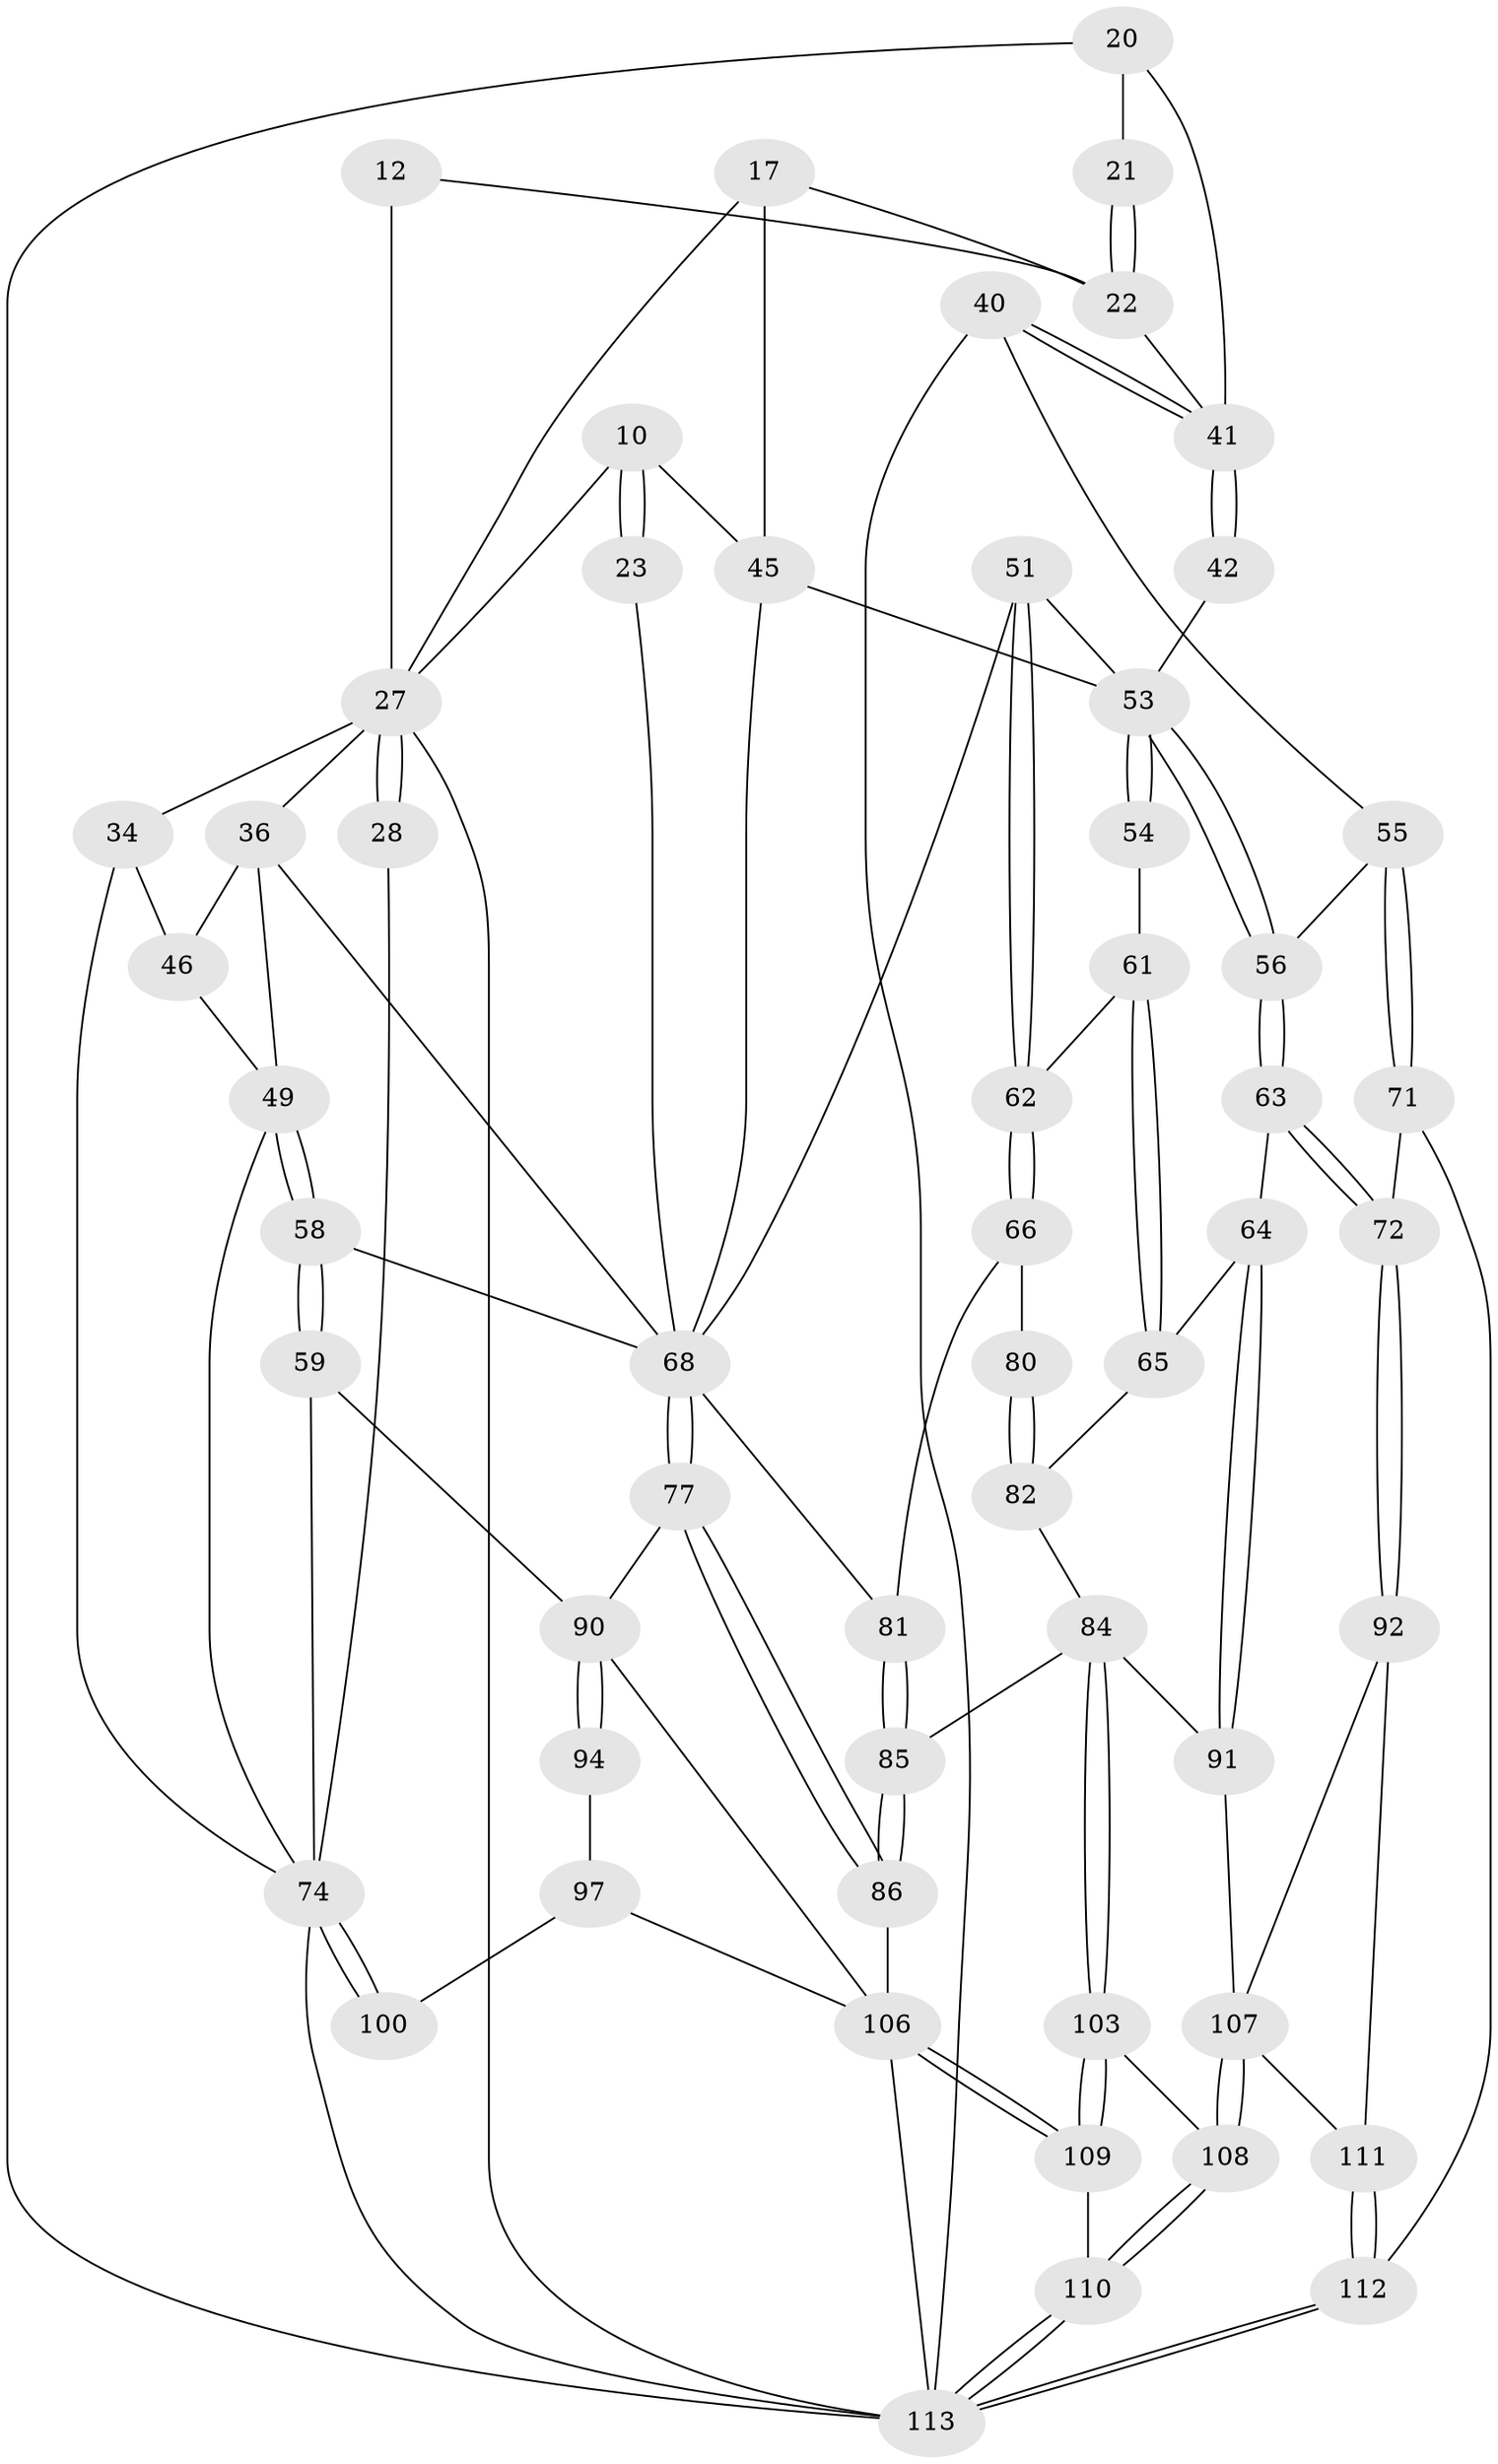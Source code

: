 // original degree distribution, {3: 0.04424778761061947, 5: 0.504424778761062, 4: 0.21238938053097345, 6: 0.23893805309734514}
// Generated by graph-tools (version 1.1) at 2025/06/03/04/25 22:06:55]
// undirected, 56 vertices, 125 edges
graph export_dot {
graph [start="1"]
  node [color=gray90,style=filled];
  10 [pos="+0.47450139230768756+0.0566298297801842",super="+6+5"];
  12 [pos="+1+0",super="+11"];
  17 [pos="+0.6565771449976302+0.17154911156002584",super="+8"];
  20 [pos="+0.9615607995697327+0.12456454582575477"];
  21 [pos="+0.8267786262408097+0.08625360272728201"];
  22 [pos="+0.7411285357365469+0.15052260633014453",super="+18"];
  23 [pos="+0.34760788518482977+0.11574249880169256"];
  27 [pos="+0.10172889152397657+0.10866420039835323",super="+7+14"];
  28 [pos="+0+0.20342587290950398"];
  34 [pos="+0.07526565309570173+0.21406143754119153",super="+31"];
  36 [pos="+0.30662817721722635+0.2518481007264925",super="+29"];
  40 [pos="+1+0.42949798163503866"];
  41 [pos="+0.9591589061761272+0.326514004988825",super="+37+38"];
  42 [pos="+0.7982874128758362+0.30214747562218963"];
  45 [pos="+0.5964851906909858+0.2252599033968547",super="+26+24"];
  46 [pos="+0.17863109957280696+0.23195112107983562",super="+30"];
  49 [pos="+0.18745014218085798+0.3759391183271059",super="+47"];
  51 [pos="+0.5022506493383816+0.4393286814166395"];
  53 [pos="+0.7560578564032056+0.44190643686950376",super="+43+50"];
  54 [pos="+0.7156540655895778+0.43097545314352353"];
  55 [pos="+0.8508512503280363+0.4651948749284375"];
  56 [pos="+0.7601681340706561+0.4506391744795097"];
  58 [pos="+0.19226338167610166+0.39466408990642116"];
  59 [pos="+0.0002691378492630035+0.5282652116442706"];
  61 [pos="+0.5770543019545636+0.4930876617055312"];
  62 [pos="+0.5024689379722276+0.43983079675807335"];
  63 [pos="+0.7246843433227242+0.562731891494748"];
  64 [pos="+0.665877290972214+0.5823931410123422"];
  65 [pos="+0.6320049967707406+0.5690507680938023"];
  66 [pos="+0.48838615193737384+0.5563253239778119"];
  68 [pos="+0.3036622534722886+0.5157929387637845",super="+57+52+25"];
  71 [pos="+0.8797495315114966+0.6420183205082499"];
  72 [pos="+0.787246202806593+0.6310806450343727"];
  74 [pos="+0+1",super="+73"];
  77 [pos="+0.29015630618348504+0.5467054070818499"];
  80 [pos="+0.39933251823471055+0.5834853351802345",super="+70"];
  81 [pos="+0.3980969793502329+0.5829537774544239",super="+67"];
  82 [pos="+0.49024517972408177+0.6531561608497644",super="+69"];
  84 [pos="+0.4519084063660272+0.7673653169215541",super="+83"];
  85 [pos="+0.38282948317215937+0.7704322106659052"];
  86 [pos="+0.3565127572155289+0.7733271361737515"];
  90 [pos="+0.23376422826720852+0.7343282689746797",super="+78+79"];
  91 [pos="+0.6353070841913377+0.6732274346214987"];
  92 [pos="+0.7365170454712294+0.7554430815729115"];
  94 [pos="+0.13981759563984525+0.6848130205367821"];
  97 [pos="+0.14809359753530282+0.7788398071113047",super="+95"];
  100 [pos="+0.1165387495028137+0.796319737571957",super="+96"];
  103 [pos="+0.46429271504099806+0.7796942269619475"];
  106 [pos="+0.1554704145131719+1",super="+89"];
  107 [pos="+0.6683699775167815+0.9250469785355826",super="+105+101"];
  108 [pos="+0.5895133645142575+1",super="+102"];
  109 [pos="+0.4392523026150131+1"];
  110 [pos="+0.5877749529263266+1"];
  111 [pos="+0.7609158451895389+0.8756240334609128",super="+104+99"];
  112 [pos="+0.8260207894780568+1",super="+98+87"];
  113 [pos="+0.7798833630978717+1",super="+75+76"];
  10 -- 23 [weight=2];
  10 -- 23;
  10 -- 27;
  10 -- 45;
  12 -- 27 [weight=2];
  12 -- 22;
  17 -- 27;
  17 -- 45 [weight=2];
  17 -- 22;
  20 -- 21;
  20 -- 41;
  20 -- 113;
  21 -- 22 [weight=2];
  21 -- 22;
  22 -- 41;
  23 -- 68;
  27 -- 28 [weight=2];
  27 -- 28;
  27 -- 34;
  27 -- 113 [weight=3];
  27 -- 36;
  28 -- 74;
  34 -- 46 [weight=2];
  34 -- 74;
  36 -- 49;
  36 -- 68;
  36 -- 46;
  40 -- 41;
  40 -- 41;
  40 -- 55;
  40 -- 113;
  41 -- 42 [weight=2];
  41 -- 42;
  42 -- 53;
  45 -- 53;
  45 -- 68 [weight=2];
  46 -- 49;
  49 -- 58;
  49 -- 58;
  49 -- 74;
  51 -- 62;
  51 -- 62;
  51 -- 53;
  51 -- 68;
  53 -- 54 [weight=2];
  53 -- 54;
  53 -- 56;
  53 -- 56;
  54 -- 61;
  55 -- 56;
  55 -- 71;
  55 -- 71;
  56 -- 63;
  56 -- 63;
  58 -- 59;
  58 -- 59;
  58 -- 68;
  59 -- 74;
  59 -- 90;
  61 -- 62;
  61 -- 65;
  61 -- 65;
  62 -- 66;
  62 -- 66;
  63 -- 64;
  63 -- 72;
  63 -- 72;
  64 -- 65;
  64 -- 91;
  64 -- 91;
  65 -- 82;
  66 -- 81;
  66 -- 80;
  68 -- 77;
  68 -- 77;
  68 -- 81;
  71 -- 72;
  71 -- 112;
  72 -- 92;
  72 -- 92;
  74 -- 100 [weight=2];
  74 -- 100;
  74 -- 113;
  77 -- 86;
  77 -- 86;
  77 -- 90;
  80 -- 82 [weight=2];
  80 -- 82;
  81 -- 85;
  81 -- 85;
  82 -- 84;
  84 -- 85;
  84 -- 103;
  84 -- 103;
  84 -- 91;
  85 -- 86;
  85 -- 86;
  86 -- 106;
  90 -- 94 [weight=2];
  90 -- 94;
  90 -- 106;
  91 -- 107;
  92 -- 107;
  92 -- 111;
  94 -- 97;
  97 -- 100 [weight=2];
  97 -- 106;
  103 -- 109;
  103 -- 109;
  103 -- 108;
  106 -- 109;
  106 -- 109;
  106 -- 113;
  107 -- 108 [weight=2];
  107 -- 108;
  107 -- 111 [weight=2];
  108 -- 110;
  108 -- 110;
  109 -- 110;
  110 -- 113;
  110 -- 113;
  111 -- 112 [weight=2];
  111 -- 112;
  112 -- 113 [weight=2];
  112 -- 113;
}
